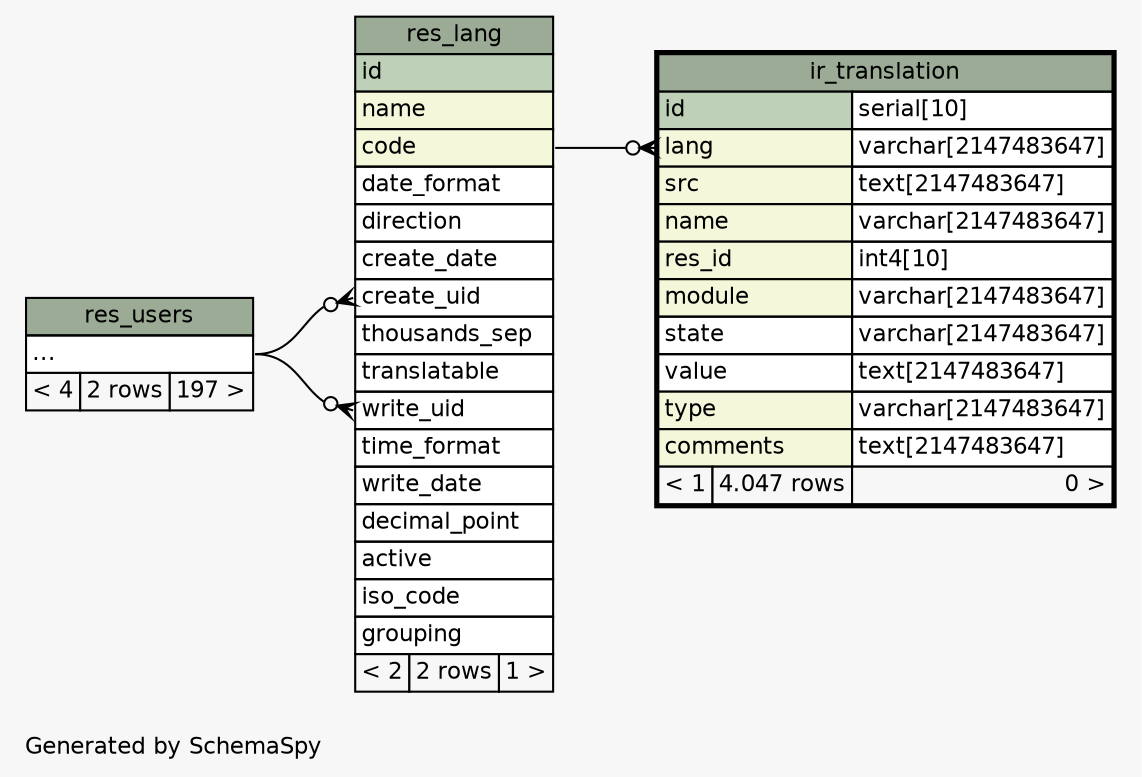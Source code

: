 // dot 2.36.0 on Linux 3.13.0-68-generic
// SchemaSpy rev 590
digraph "twoDegreesRelationshipsDiagram" {
  graph [
    rankdir="RL"
    bgcolor="#f7f7f7"
    label="\nGenerated by SchemaSpy"
    labeljust="l"
    nodesep="0.18"
    ranksep="0.46"
    fontname="Helvetica"
    fontsize="11"
  ];
  node [
    fontname="Helvetica"
    fontsize="11"
    shape="plaintext"
  ];
  edge [
    arrowsize="0.8"
  ];
  "ir_translation":"lang":w -> "res_lang":"code":e [arrowhead=none dir=back arrowtail=crowodot];
  "res_lang":"create_uid":w -> "res_users":"elipses":e [arrowhead=none dir=back arrowtail=crowodot];
  "res_lang":"write_uid":w -> "res_users":"elipses":e [arrowhead=none dir=back arrowtail=crowodot];
  "ir_translation" [
    label=<
    <TABLE BORDER="2" CELLBORDER="1" CELLSPACING="0" BGCOLOR="#ffffff">
      <TR><TD COLSPAN="3" BGCOLOR="#9bab96" ALIGN="CENTER">ir_translation</TD></TR>
      <TR><TD PORT="id" COLSPAN="2" BGCOLOR="#bed1b8" ALIGN="LEFT">id</TD><TD PORT="id.type" ALIGN="LEFT">serial[10]</TD></TR>
      <TR><TD PORT="lang" COLSPAN="2" BGCOLOR="#f4f7da" ALIGN="LEFT">lang</TD><TD PORT="lang.type" ALIGN="LEFT">varchar[2147483647]</TD></TR>
      <TR><TD PORT="src" COLSPAN="2" BGCOLOR="#f4f7da" ALIGN="LEFT">src</TD><TD PORT="src.type" ALIGN="LEFT">text[2147483647]</TD></TR>
      <TR><TD PORT="name" COLSPAN="2" BGCOLOR="#f4f7da" ALIGN="LEFT">name</TD><TD PORT="name.type" ALIGN="LEFT">varchar[2147483647]</TD></TR>
      <TR><TD PORT="res_id" COLSPAN="2" BGCOLOR="#f4f7da" ALIGN="LEFT">res_id</TD><TD PORT="res_id.type" ALIGN="LEFT">int4[10]</TD></TR>
      <TR><TD PORT="module" COLSPAN="2" BGCOLOR="#f4f7da" ALIGN="LEFT">module</TD><TD PORT="module.type" ALIGN="LEFT">varchar[2147483647]</TD></TR>
      <TR><TD PORT="state" COLSPAN="2" ALIGN="LEFT">state</TD><TD PORT="state.type" ALIGN="LEFT">varchar[2147483647]</TD></TR>
      <TR><TD PORT="value" COLSPAN="2" ALIGN="LEFT">value</TD><TD PORT="value.type" ALIGN="LEFT">text[2147483647]</TD></TR>
      <TR><TD PORT="type" COLSPAN="2" BGCOLOR="#f4f7da" ALIGN="LEFT">type</TD><TD PORT="type.type" ALIGN="LEFT">varchar[2147483647]</TD></TR>
      <TR><TD PORT="comments" COLSPAN="2" BGCOLOR="#f4f7da" ALIGN="LEFT">comments</TD><TD PORT="comments.type" ALIGN="LEFT">text[2147483647]</TD></TR>
      <TR><TD ALIGN="LEFT" BGCOLOR="#f7f7f7">&lt; 1</TD><TD ALIGN="RIGHT" BGCOLOR="#f7f7f7">4.047 rows</TD><TD ALIGN="RIGHT" BGCOLOR="#f7f7f7">0 &gt;</TD></TR>
    </TABLE>>
    URL="ir_translation.html"
    tooltip="ir_translation"
  ];
  "res_lang" [
    label=<
    <TABLE BORDER="0" CELLBORDER="1" CELLSPACING="0" BGCOLOR="#ffffff">
      <TR><TD COLSPAN="3" BGCOLOR="#9bab96" ALIGN="CENTER">res_lang</TD></TR>
      <TR><TD PORT="id" COLSPAN="3" BGCOLOR="#bed1b8" ALIGN="LEFT">id</TD></TR>
      <TR><TD PORT="name" COLSPAN="3" BGCOLOR="#f4f7da" ALIGN="LEFT">name</TD></TR>
      <TR><TD PORT="code" COLSPAN="3" BGCOLOR="#f4f7da" ALIGN="LEFT">code</TD></TR>
      <TR><TD PORT="date_format" COLSPAN="3" ALIGN="LEFT">date_format</TD></TR>
      <TR><TD PORT="direction" COLSPAN="3" ALIGN="LEFT">direction</TD></TR>
      <TR><TD PORT="create_date" COLSPAN="3" ALIGN="LEFT">create_date</TD></TR>
      <TR><TD PORT="create_uid" COLSPAN="3" ALIGN="LEFT">create_uid</TD></TR>
      <TR><TD PORT="thousands_sep" COLSPAN="3" ALIGN="LEFT">thousands_sep</TD></TR>
      <TR><TD PORT="translatable" COLSPAN="3" ALIGN="LEFT">translatable</TD></TR>
      <TR><TD PORT="write_uid" COLSPAN="3" ALIGN="LEFT">write_uid</TD></TR>
      <TR><TD PORT="time_format" COLSPAN="3" ALIGN="LEFT">time_format</TD></TR>
      <TR><TD PORT="write_date" COLSPAN="3" ALIGN="LEFT">write_date</TD></TR>
      <TR><TD PORT="decimal_point" COLSPAN="3" ALIGN="LEFT">decimal_point</TD></TR>
      <TR><TD PORT="active" COLSPAN="3" ALIGN="LEFT">active</TD></TR>
      <TR><TD PORT="iso_code" COLSPAN="3" ALIGN="LEFT">iso_code</TD></TR>
      <TR><TD PORT="grouping" COLSPAN="3" ALIGN="LEFT">grouping</TD></TR>
      <TR><TD ALIGN="LEFT" BGCOLOR="#f7f7f7">&lt; 2</TD><TD ALIGN="RIGHT" BGCOLOR="#f7f7f7">2 rows</TD><TD ALIGN="RIGHT" BGCOLOR="#f7f7f7">1 &gt;</TD></TR>
    </TABLE>>
    URL="res_lang.html"
    tooltip="res_lang"
  ];
  "res_users" [
    label=<
    <TABLE BORDER="0" CELLBORDER="1" CELLSPACING="0" BGCOLOR="#ffffff">
      <TR><TD COLSPAN="3" BGCOLOR="#9bab96" ALIGN="CENTER">res_users</TD></TR>
      <TR><TD PORT="elipses" COLSPAN="3" ALIGN="LEFT">...</TD></TR>
      <TR><TD ALIGN="LEFT" BGCOLOR="#f7f7f7">&lt; 4</TD><TD ALIGN="RIGHT" BGCOLOR="#f7f7f7">2 rows</TD><TD ALIGN="RIGHT" BGCOLOR="#f7f7f7">197 &gt;</TD></TR>
    </TABLE>>
    URL="res_users.html"
    tooltip="res_users"
  ];
}
